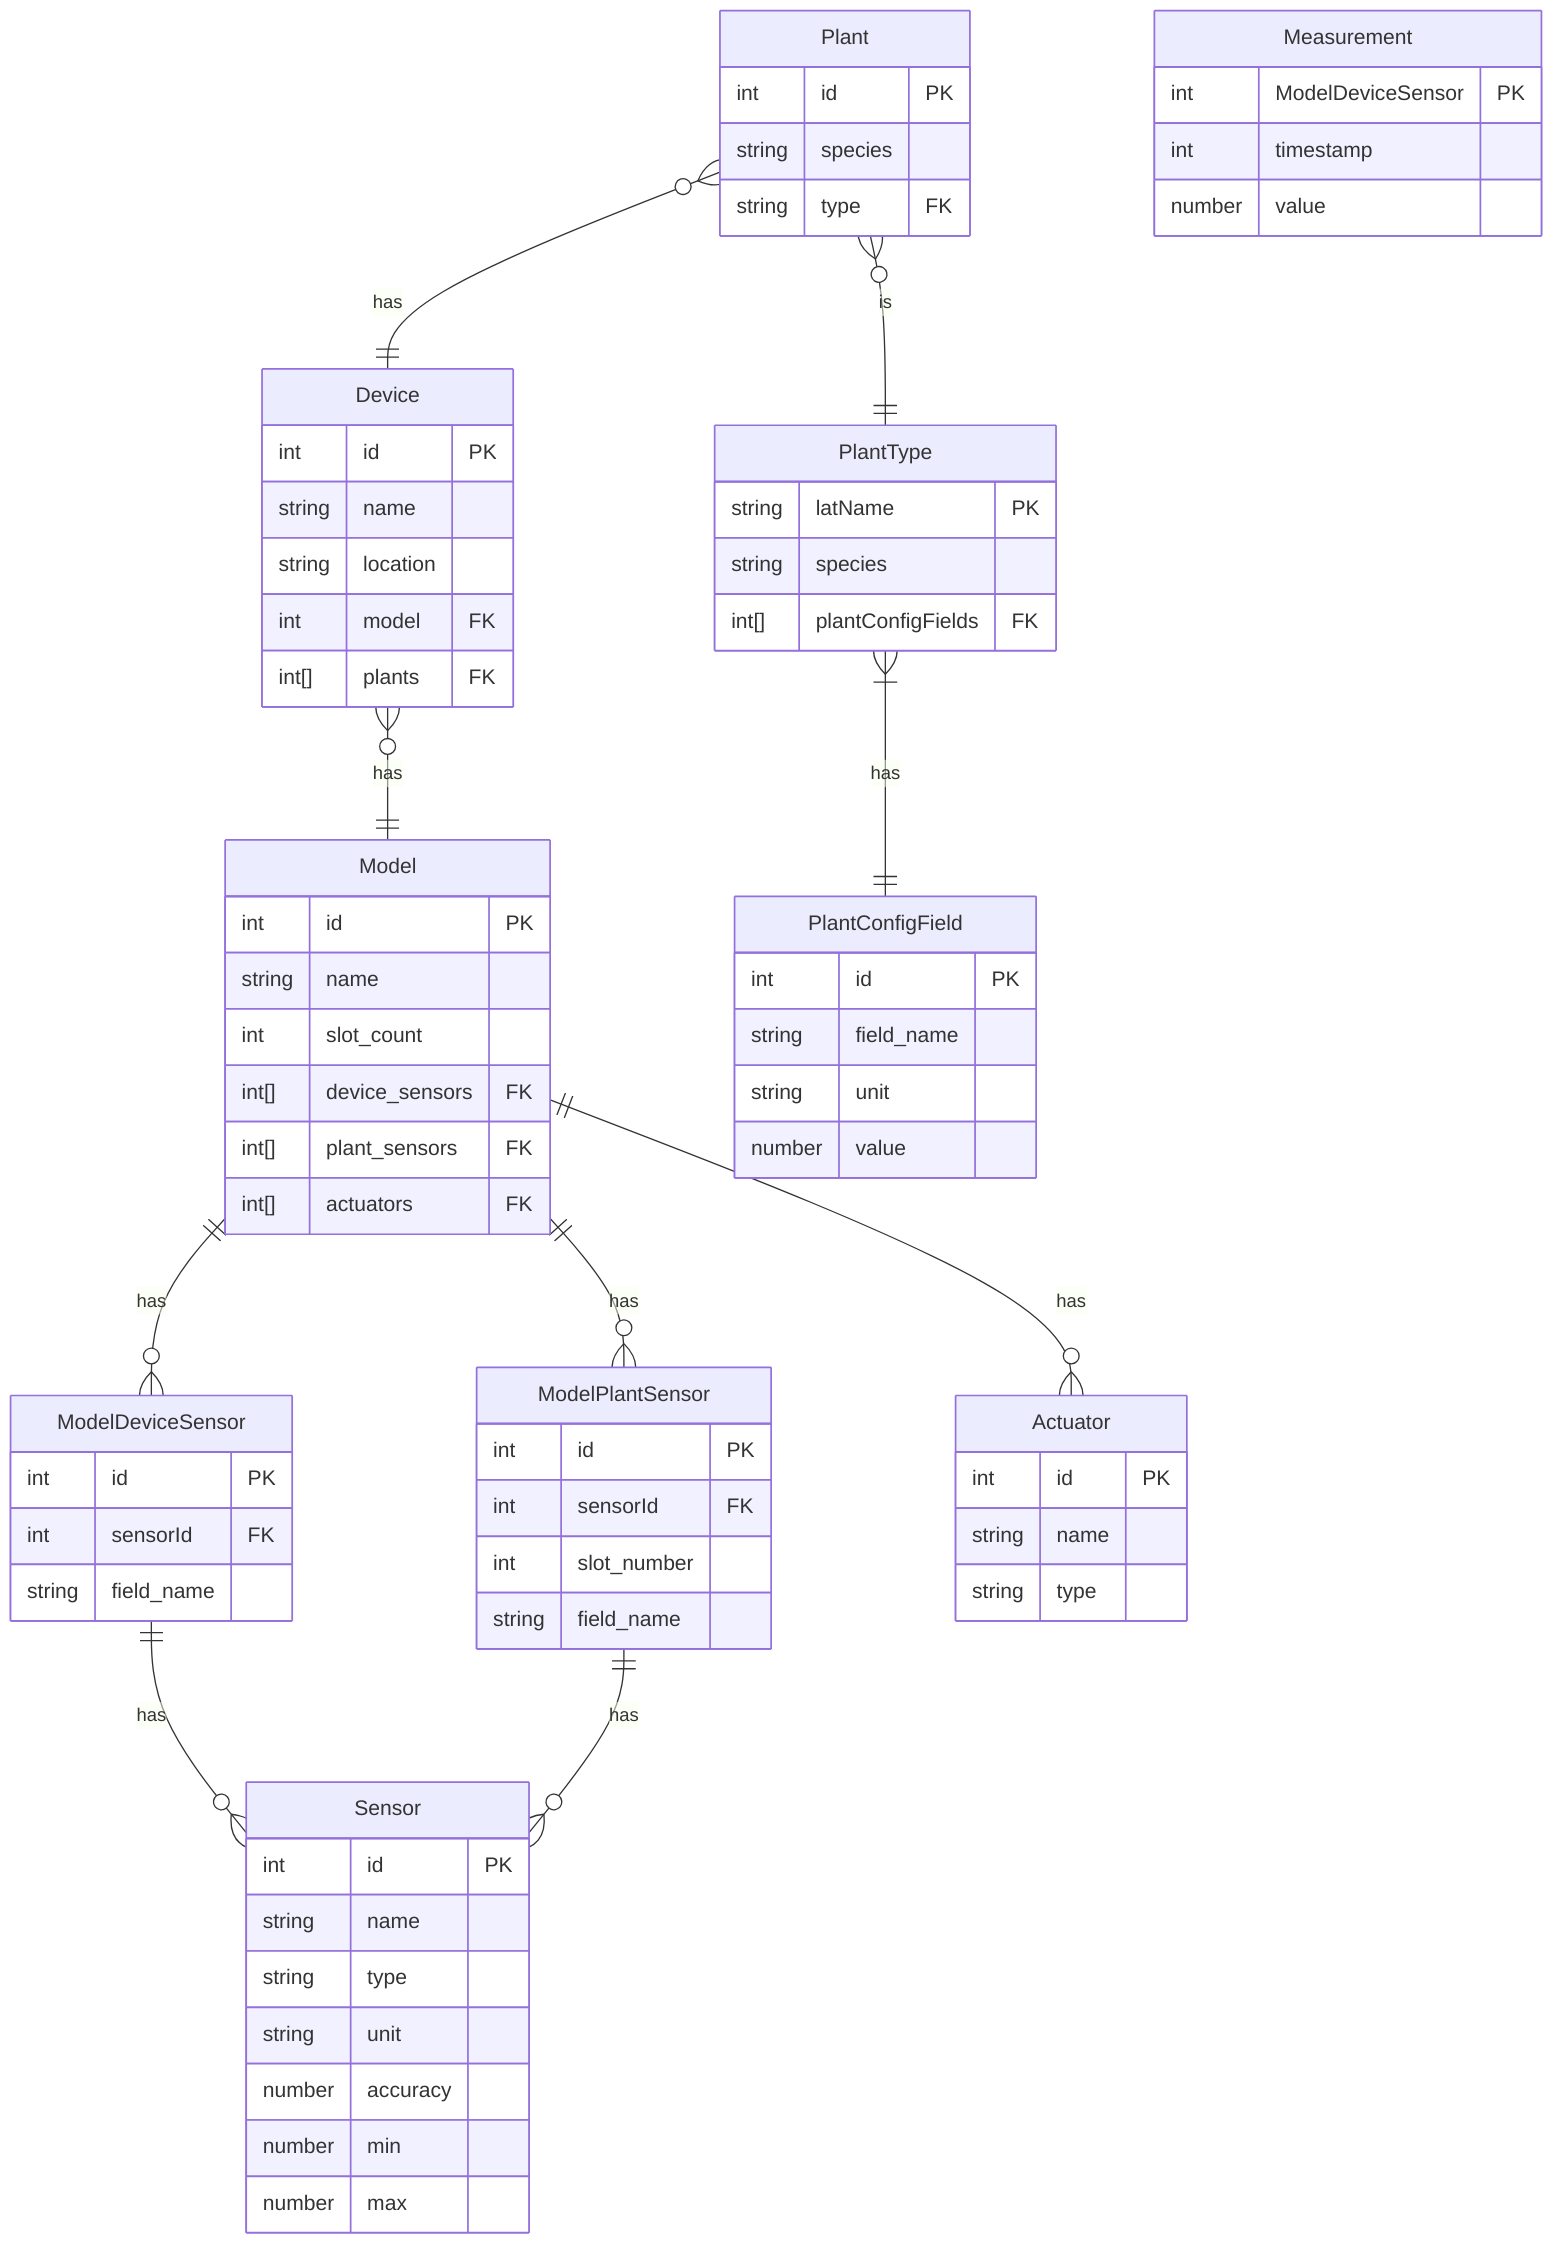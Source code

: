 erDiagram
    Device }o--|| Model: has
    Model ||--o{ ModelDeviceSensor: has
    Model ||--o{ ModelPlantSensor: has
    Model ||--o{ Actuator: has
    ModelDeviceSensor ||--o{ Sensor: has
    ModelPlantSensor ||--o{ Sensor: has
    Plant }o--|| Device: has

    Device {
        int id PK
        string name
        string location
        int model FK
        int[] plants FK
    }

    Model {
        int id PK
        string name
        int slot_count
        int[] device_sensors FK
        int[] plant_sensors FK
        int[] actuators FK
    }

    ModelDeviceSensor {
        int id PK
        int sensorId FK
        string field_name
    }

    ModelPlantSensor {
        int id PK
        int sensorId FK
        int slot_number
    %% Der Name des Felds im JSON
    %% Bsp:
    %% manfred: "30c"
        string field_name
    }

    Sensor {
        int id PK
        string name
        string type
        string unit
        number accuracy
        number min
        number max
    }

    Actuator {
        int id PK
        string name
        string type
    }

    Plant {
        int id PK
        string species
        string type FK
    }

    Plant }o--|| PlantType: is

    PlantType {
        string latName PK
        string species
        int[] plantConfigFields FK
    }

    PlantType }|--|| PlantConfigField: has

    PlantConfigField {
        int id PK
        string field_name
        string unit
        number value
    }

    Measurement {
        int ModelDeviceSensor PK
        int timestamp
        number value
    }